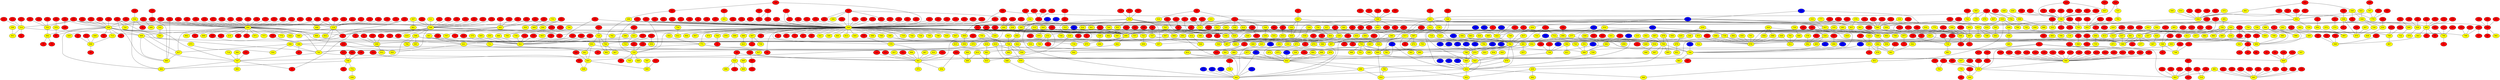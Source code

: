graph {
0 [style = filled fillcolor = red];
1 [style = filled fillcolor = red];
2 [style = filled fillcolor = red];
3 [style = filled fillcolor = red];
4 [style = filled fillcolor = red];
5 [style = filled fillcolor = red];
6 [style = filled fillcolor = red];
7 [style = filled fillcolor = red];
8 [style = filled fillcolor = red];
9 [style = filled fillcolor = red];
10 [style = filled fillcolor = red];
11 [style = filled fillcolor = red];
12 [style = filled fillcolor = red];
13 [style = filled fillcolor = red];
14 [style = filled fillcolor = red];
15 [style = filled fillcolor = red];
16 [style = filled fillcolor = red];
17 [style = filled fillcolor = red];
18 [style = filled fillcolor = red];
19 [style = filled fillcolor = red];
20 [style = filled fillcolor = red];
21 [style = filled fillcolor = red];
22 [style = filled fillcolor = red];
23 [style = filled fillcolor = red];
24 [style = filled fillcolor = red];
25 [style = filled fillcolor = red];
26 [style = filled fillcolor = red];
27 [style = filled fillcolor = red];
28 [style = filled fillcolor = red];
29 [style = filled fillcolor = red];
30 [style = filled fillcolor = red];
31 [style = filled fillcolor = red];
32 [style = filled fillcolor = red];
33 [style = filled fillcolor = red];
34 [style = filled fillcolor = red];
35 [style = filled fillcolor = red];
36 [style = filled fillcolor = red];
37 [style = filled fillcolor = red];
38 [style = filled fillcolor = red];
39 [style = filled fillcolor = red];
40 [style = filled fillcolor = red];
41 [style = filled fillcolor = red];
42 [style = filled fillcolor = red];
43 [style = filled fillcolor = red];
44 [style = filled fillcolor = red];
45 [style = filled fillcolor = red];
46 [style = filled fillcolor = red];
47 [style = filled fillcolor = red];
48 [style = filled fillcolor = red];
49 [style = filled fillcolor = red];
50 [style = filled fillcolor = red];
51 [style = filled fillcolor = red];
52 [style = filled fillcolor = red];
53 [style = filled fillcolor = red];
54 [style = filled fillcolor = red];
55 [style = filled fillcolor = red];
56 [style = filled fillcolor = red];
57 [style = filled fillcolor = red];
58 [style = filled fillcolor = red];
59 [style = filled fillcolor = red];
60 [style = filled fillcolor = red];
61 [style = filled fillcolor = red];
62 [style = filled fillcolor = red];
63 [style = filled fillcolor = red];
64 [style = filled fillcolor = red];
65 [style = filled fillcolor = red];
66 [style = filled fillcolor = red];
67 [style = filled fillcolor = red];
68 [style = filled fillcolor = red];
69 [style = filled fillcolor = red];
70 [style = filled fillcolor = red];
71 [style = filled fillcolor = red];
72 [style = filled fillcolor = red];
73 [style = filled fillcolor = red];
74 [style = filled fillcolor = red];
75 [style = filled fillcolor = red];
76 [style = filled fillcolor = red];
77 [style = filled fillcolor = red];
78 [style = filled fillcolor = red];
79 [style = filled fillcolor = red];
80 [style = filled fillcolor = red];
81 [style = filled fillcolor = red];
82 [style = filled fillcolor = red];
83 [style = filled fillcolor = red];
84 [style = filled fillcolor = red];
85 [style = filled fillcolor = red];
86 [style = filled fillcolor = red];
87 [style = filled fillcolor = red];
88 [style = filled fillcolor = red];
89 [style = filled fillcolor = red];
90 [style = filled fillcolor = red];
91 [style = filled fillcolor = red];
92 [style = filled fillcolor = red];
93 [style = filled fillcolor = red];
94 [style = filled fillcolor = red];
95 [style = filled fillcolor = red];
96 [style = filled fillcolor = red];
97 [style = filled fillcolor = red];
98 [style = filled fillcolor = red];
99 [style = filled fillcolor = red];
100 [style = filled fillcolor = red];
101 [style = filled fillcolor = red];
102 [style = filled fillcolor = red];
103 [style = filled fillcolor = red];
104 [style = filled fillcolor = red];
105 [style = filled fillcolor = red];
106 [style = filled fillcolor = red];
107 [style = filled fillcolor = red];
108 [style = filled fillcolor = red];
109 [style = filled fillcolor = red];
110 [style = filled fillcolor = red];
111 [style = filled fillcolor = red];
112 [style = filled fillcolor = red];
113 [style = filled fillcolor = red];
114 [style = filled fillcolor = red];
115 [style = filled fillcolor = red];
116 [style = filled fillcolor = red];
117 [style = filled fillcolor = red];
118 [style = filled fillcolor = red];
119 [style = filled fillcolor = red];
120 [style = filled fillcolor = red];
121 [style = filled fillcolor = red];
122 [style = filled fillcolor = red];
123 [style = filled fillcolor = red];
124 [style = filled fillcolor = red];
125 [style = filled fillcolor = red];
126 [style = filled fillcolor = red];
127 [style = filled fillcolor = red];
128 [style = filled fillcolor = red];
129 [style = filled fillcolor = red];
130 [style = filled fillcolor = red];
131 [style = filled fillcolor = red];
132 [style = filled fillcolor = red];
133 [style = filled fillcolor = red];
134 [style = filled fillcolor = red];
135 [style = filled fillcolor = red];
136 [style = filled fillcolor = red];
137 [style = filled fillcolor = red];
138 [style = filled fillcolor = red];
139 [style = filled fillcolor = red];
140 [style = filled fillcolor = red];
141 [style = filled fillcolor = red];
142 [style = filled fillcolor = red];
143 [style = filled fillcolor = red];
144 [style = filled fillcolor = red];
145 [style = filled fillcolor = red];
146 [style = filled fillcolor = red];
147 [style = filled fillcolor = red];
148 [style = filled fillcolor = red];
149 [style = filled fillcolor = red];
150 [style = filled fillcolor = red];
151 [style = filled fillcolor = red];
152 [style = filled fillcolor = red];
153 [style = filled fillcolor = red];
154 [style = filled fillcolor = red];
155 [style = filled fillcolor = red];
156 [style = filled fillcolor = red];
157 [style = filled fillcolor = red];
158 [style = filled fillcolor = red];
159 [style = filled fillcolor = red];
160 [style = filled fillcolor = red];
161 [style = filled fillcolor = red];
162 [style = filled fillcolor = red];
163 [style = filled fillcolor = red];
164 [style = filled fillcolor = red];
165 [style = filled fillcolor = red];
166 [style = filled fillcolor = red];
167 [style = filled fillcolor = red];
168 [style = filled fillcolor = red];
169 [style = filled fillcolor = red];
170 [style = filled fillcolor = red];
171 [style = filled fillcolor = red];
172 [style = filled fillcolor = red];
173 [style = filled fillcolor = red];
174 [style = filled fillcolor = red];
175 [style = filled fillcolor = red];
176 [style = filled fillcolor = red];
177 [style = filled fillcolor = red];
178 [style = filled fillcolor = red];
179 [style = filled fillcolor = red];
180 [style = filled fillcolor = red];
181 [style = filled fillcolor = red];
182 [style = filled fillcolor = red];
183 [style = filled fillcolor = red];
184 [style = filled fillcolor = red];
185 [style = filled fillcolor = red];
186 [style = filled fillcolor = red];
187 [style = filled fillcolor = red];
188 [style = filled fillcolor = red];
189 [style = filled fillcolor = red];
190 [style = filled fillcolor = red];
191 [style = filled fillcolor = red];
192 [style = filled fillcolor = red];
193 [style = filled fillcolor = red];
194 [style = filled fillcolor = red];
195 [style = filled fillcolor = red];
196 [style = filled fillcolor = red];
197 [style = filled fillcolor = red];
198 [style = filled fillcolor = red];
199 [style = filled fillcolor = red];
200 [style = filled fillcolor = red];
201 [style = filled fillcolor = red];
202 [style = filled fillcolor = red];
203 [style = filled fillcolor = red];
204 [style = filled fillcolor = red];
205 [style = filled fillcolor = red];
206 [style = filled fillcolor = red];
207 [style = filled fillcolor = red];
208 [style = filled fillcolor = red];
209 [style = filled fillcolor = red];
210 [style = filled fillcolor = red];
211 [style = filled fillcolor = red];
212 [style = filled fillcolor = red];
213 [style = filled fillcolor = red];
214 [style = filled fillcolor = red];
215 [style = filled fillcolor = red];
216 [style = filled fillcolor = red];
217 [style = filled fillcolor = red];
218 [style = filled fillcolor = red];
219 [style = filled fillcolor = red];
220 [style = filled fillcolor = red];
221 [style = filled fillcolor = red];
222 [style = filled fillcolor = red];
223 [style = filled fillcolor = red];
224 [style = filled fillcolor = red];
225 [style = filled fillcolor = red];
226 [style = filled fillcolor = red];
227 [style = filled fillcolor = red];
228 [style = filled fillcolor = red];
229 [style = filled fillcolor = red];
230 [style = filled fillcolor = red];
231 [style = filled fillcolor = red];
232 [style = filled fillcolor = red];
233 [style = filled fillcolor = red];
234 [style = filled fillcolor = red];
235 [style = filled fillcolor = red];
236 [style = filled fillcolor = red];
237 [style = filled fillcolor = red];
238 [style = filled fillcolor = red];
239 [style = filled fillcolor = red];
240 [style = filled fillcolor = red];
241 [style = filled fillcolor = red];
242 [style = filled fillcolor = red];
243 [style = filled fillcolor = red];
244 [style = filled fillcolor = red];
245 [style = filled fillcolor = red];
246 [style = filled fillcolor = red];
247 [style = filled fillcolor = red];
248 [style = filled fillcolor = red];
249 [style = filled fillcolor = red];
250 [style = filled fillcolor = red];
251 [style = filled fillcolor = red];
252 [style = filled fillcolor = red];
253 [style = filled fillcolor = red];
254 [style = filled fillcolor = red];
255 [style = filled fillcolor = red];
256 [style = filled fillcolor = red];
257 [style = filled fillcolor = red];
258 [style = filled fillcolor = red];
259 [style = filled fillcolor = red];
260 [style = filled fillcolor = red];
261 [style = filled fillcolor = red];
262 [style = filled fillcolor = red];
263 [style = filled fillcolor = red];
264 [style = filled fillcolor = red];
265 [style = filled fillcolor = red];
266 [style = filled fillcolor = red];
267 [style = filled fillcolor = red];
268 [style = filled fillcolor = red];
269 [style = filled fillcolor = red];
270 [style = filled fillcolor = red];
271 [style = filled fillcolor = red];
272 [style = filled fillcolor = red];
273 [style = filled fillcolor = red];
274 [style = filled fillcolor = red];
275 [style = filled fillcolor = red];
276 [style = filled fillcolor = red];
277 [style = filled fillcolor = red];
278 [style = filled fillcolor = red];
279 [style = filled fillcolor = red];
280 [style = filled fillcolor = red];
281 [style = filled fillcolor = red];
282 [style = filled fillcolor = red];
283 [style = filled fillcolor = red];
284 [style = filled fillcolor = red];
285 [style = filled fillcolor = red];
286 [style = filled fillcolor = red];
287 [style = filled fillcolor = red];
288 [style = filled fillcolor = red];
289 [style = filled fillcolor = red];
290 [style = filled fillcolor = red];
291 [style = filled fillcolor = red];
292 [style = filled fillcolor = red];
293 [style = filled fillcolor = red];
294 [style = filled fillcolor = red];
295 [style = filled fillcolor = red];
296 [style = filled fillcolor = red];
297 [style = filled fillcolor = red];
298 [style = filled fillcolor = red];
299 [style = filled fillcolor = red];
300 [style = filled fillcolor = red];
301 [style = filled fillcolor = red];
302 [style = filled fillcolor = red];
303 [style = filled fillcolor = red];
304 [style = filled fillcolor = red];
305 [style = filled fillcolor = red];
306 [style = filled fillcolor = red];
307 [style = filled fillcolor = red];
308 [style = filled fillcolor = red];
309 [style = filled fillcolor = red];
310 [style = filled fillcolor = red];
311 [style = filled fillcolor = red];
312 [style = filled fillcolor = red];
313 [style = filled fillcolor = red];
314 [style = filled fillcolor = red];
315 [style = filled fillcolor = red];
316 [style = filled fillcolor = red];
317 [style = filled fillcolor = red];
318 [style = filled fillcolor = red];
319 [style = filled fillcolor = red];
320 [style = filled fillcolor = red];
321 [style = filled fillcolor = red];
322 [style = filled fillcolor = red];
323 [style = filled fillcolor = red];
324 [style = filled fillcolor = red];
325 [style = filled fillcolor = red];
326 [style = filled fillcolor = red];
327 [style = filled fillcolor = red];
328 [style = filled fillcolor = red];
329 [style = filled fillcolor = red];
330 [style = filled fillcolor = red];
331 [style = filled fillcolor = red];
332 [style = filled fillcolor = red];
333 [style = filled fillcolor = red];
334 [style = filled fillcolor = red];
335 [style = filled fillcolor = red];
336 [style = filled fillcolor = red];
337 [style = filled fillcolor = red];
338 [style = filled fillcolor = red];
339 [style = filled fillcolor = red];
340 [style = filled fillcolor = red];
341 [style = filled fillcolor = red];
342 [style = filled fillcolor = red];
343 [style = filled fillcolor = red];
344 [style = filled fillcolor = red];
345 [style = filled fillcolor = red];
346 [style = filled fillcolor = red];
347 [style = filled fillcolor = red];
348 [style = filled fillcolor = red];
349 [style = filled fillcolor = red];
350 [style = filled fillcolor = red];
351 [style = filled fillcolor = red];
352 [style = filled fillcolor = red];
353 [style = filled fillcolor = red];
354 [style = filled fillcolor = red];
355 [style = filled fillcolor = red];
356 [style = filled fillcolor = red];
357 [style = filled fillcolor = red];
358 [style = filled fillcolor = red];
359 [style = filled fillcolor = red];
360 [style = filled fillcolor = red];
361 [style = filled fillcolor = red];
362 [style = filled fillcolor = red];
363 [style = filled fillcolor = red];
364 [style = filled fillcolor = red];
365 [style = filled fillcolor = red];
366 [style = filled fillcolor = red];
367 [style = filled fillcolor = red];
368 [style = filled fillcolor = red];
369 [style = filled fillcolor = red];
370 [style = filled fillcolor = red];
371 [style = filled fillcolor = red];
372 [style = filled fillcolor = red];
373 [style = filled fillcolor = red];
374 [style = filled fillcolor = red];
375 [style = filled fillcolor = red];
376 [style = filled fillcolor = red];
377 [style = filled fillcolor = red];
378 [style = filled fillcolor = red];
379 [style = filled fillcolor = red];
380 [style = filled fillcolor = red];
381 [style = filled fillcolor = red];
382 [style = filled fillcolor = red];
383 [style = filled fillcolor = red];
384 [style = filled fillcolor = red];
385 [style = filled fillcolor = red];
386 [style = filled fillcolor = red];
387 [style = filled fillcolor = red];
388 [style = filled fillcolor = red];
389 [style = filled fillcolor = red];
390 [style = filled fillcolor = red];
391 [style = filled fillcolor = red];
392 [style = filled fillcolor = red];
393 [style = filled fillcolor = red];
394 [style = filled fillcolor = red];
395 [style = filled fillcolor = red];
396 [style = filled fillcolor = red];
397 [style = filled fillcolor = red];
398 [style = filled fillcolor = red];
399 [style = filled fillcolor = red];
400 [style = filled fillcolor = red];
401 [style = filled fillcolor = red];
402 [style = filled fillcolor = red];
403 [style = filled fillcolor = red];
404 [style = filled fillcolor = red];
405 [style = filled fillcolor = red];
406 [style = filled fillcolor = red];
407 [style = filled fillcolor = red];
408 [style = filled fillcolor = red];
409 [style = filled fillcolor = red];
410 [style = filled fillcolor = red];
411 [style = filled fillcolor = red];
412 [style = filled fillcolor = red];
413 [style = filled fillcolor = red];
414 [style = filled fillcolor = red];
415 [style = filled fillcolor = red];
416 [style = filled fillcolor = red];
417 [style = filled fillcolor = red];
418 [style = filled fillcolor = red];
419 [style = filled fillcolor = red];
420 [style = filled fillcolor = red];
421 [style = filled fillcolor = red];
422 [style = filled fillcolor = red];
423 [style = filled fillcolor = red];
424 [style = filled fillcolor = red];
425 [style = filled fillcolor = red];
426 [style = filled fillcolor = red];
427 [style = filled fillcolor = red];
428 [style = filled fillcolor = red];
429 [style = filled fillcolor = red];
430 [style = filled fillcolor = red];
431 [style = filled fillcolor = red];
432 [style = filled fillcolor = red];
433 [style = filled fillcolor = red];
434 [style = filled fillcolor = red];
435 [style = filled fillcolor = red];
436 [style = filled fillcolor = red];
437 [style = filled fillcolor = red];
438 [style = filled fillcolor = red];
439 [style = filled fillcolor = red];
440 [style = filled fillcolor = red];
441 [style = filled fillcolor = red];
442 [style = filled fillcolor = red];
443 [style = filled fillcolor = red];
444 [style = filled fillcolor = red];
445 [style = filled fillcolor = red];
446 [style = filled fillcolor = red];
447 [style = filled fillcolor = red];
448 [style = filled fillcolor = red];
449 [style = filled fillcolor = red];
450 [style = filled fillcolor = red];
451 [style = filled fillcolor = red];
452 [style = filled fillcolor = red];
453 [style = filled fillcolor = red];
454 [style = filled fillcolor = blue];
455 [style = filled fillcolor = blue];
456 [style = filled fillcolor = blue];
457 [style = filled fillcolor = blue];
458 [style = filled fillcolor = blue];
459 [style = filled fillcolor = blue];
460 [style = filled fillcolor = blue];
461 [style = filled fillcolor = blue];
462 [style = filled fillcolor = blue];
463 [style = filled fillcolor = blue];
464 [style = filled fillcolor = blue];
465 [style = filled fillcolor = blue];
466 [style = filled fillcolor = blue];
467 [style = filled fillcolor = blue];
468 [style = filled fillcolor = blue];
469 [style = filled fillcolor = blue];
470 [style = filled fillcolor = blue];
471 [style = filled fillcolor = blue];
472 [style = filled fillcolor = blue];
473 [style = filled fillcolor = blue];
474 [style = filled fillcolor = blue];
475 [style = filled fillcolor = blue];
476 [style = filled fillcolor = blue];
477 [style = filled fillcolor = blue];
478 [style = filled fillcolor = blue];
479 [style = filled fillcolor = blue];
480 [style = filled fillcolor = blue];
481 [style = filled fillcolor = blue];
482 [style = filled fillcolor = blue];
483 [style = filled fillcolor = blue];
484 [style = filled fillcolor = blue];
485 [style = filled fillcolor = blue];
486 [style = filled fillcolor = blue];
487 [style = filled fillcolor = blue];
488 [style = filled fillcolor = blue];
489 [style = filled fillcolor = blue];
490 [style = filled fillcolor = blue];
491 [style = filled fillcolor = yellow];
492 [style = filled fillcolor = yellow];
493 [style = filled fillcolor = yellow];
494 [style = filled fillcolor = yellow];
495 [style = filled fillcolor = yellow];
496 [style = filled fillcolor = yellow];
497 [style = filled fillcolor = yellow];
498 [style = filled fillcolor = yellow];
499 [style = filled fillcolor = yellow];
500 [style = filled fillcolor = yellow];
501 [style = filled fillcolor = yellow];
502 [style = filled fillcolor = yellow];
503 [style = filled fillcolor = yellow];
504 [style = filled fillcolor = yellow];
505 [style = filled fillcolor = yellow];
506 [style = filled fillcolor = yellow];
507 [style = filled fillcolor = yellow];
508 [style = filled fillcolor = yellow];
509 [style = filled fillcolor = yellow];
510 [style = filled fillcolor = yellow];
511 [style = filled fillcolor = yellow];
512 [style = filled fillcolor = yellow];
513 [style = filled fillcolor = yellow];
514 [style = filled fillcolor = yellow];
515 [style = filled fillcolor = yellow];
516 [style = filled fillcolor = yellow];
517 [style = filled fillcolor = yellow];
518 [style = filled fillcolor = yellow];
519 [style = filled fillcolor = yellow];
520 [style = filled fillcolor = yellow];
521 [style = filled fillcolor = yellow];
522 [style = filled fillcolor = yellow];
523 [style = filled fillcolor = yellow];
524 [style = filled fillcolor = yellow];
525 [style = filled fillcolor = yellow];
526 [style = filled fillcolor = yellow];
527 [style = filled fillcolor = yellow];
528 [style = filled fillcolor = yellow];
529 [style = filled fillcolor = yellow];
530 [style = filled fillcolor = yellow];
531 [style = filled fillcolor = yellow];
532 [style = filled fillcolor = yellow];
533 [style = filled fillcolor = yellow];
534 [style = filled fillcolor = yellow];
535 [style = filled fillcolor = yellow];
536 [style = filled fillcolor = yellow];
537 [style = filled fillcolor = yellow];
538 [style = filled fillcolor = yellow];
539 [style = filled fillcolor = yellow];
540 [style = filled fillcolor = yellow];
541 [style = filled fillcolor = yellow];
542 [style = filled fillcolor = yellow];
543 [style = filled fillcolor = yellow];
544 [style = filled fillcolor = yellow];
545 [style = filled fillcolor = yellow];
546 [style = filled fillcolor = yellow];
547 [style = filled fillcolor = yellow];
548 [style = filled fillcolor = yellow];
549 [style = filled fillcolor = yellow];
550 [style = filled fillcolor = yellow];
551 [style = filled fillcolor = yellow];
552 [style = filled fillcolor = yellow];
553 [style = filled fillcolor = yellow];
554 [style = filled fillcolor = yellow];
555 [style = filled fillcolor = yellow];
556 [style = filled fillcolor = yellow];
557 [style = filled fillcolor = yellow];
558 [style = filled fillcolor = yellow];
559 [style = filled fillcolor = yellow];
560 [style = filled fillcolor = yellow];
561 [style = filled fillcolor = yellow];
562 [style = filled fillcolor = yellow];
563 [style = filled fillcolor = yellow];
564 [style = filled fillcolor = yellow];
565 [style = filled fillcolor = yellow];
566 [style = filled fillcolor = yellow];
567 [style = filled fillcolor = yellow];
568 [style = filled fillcolor = yellow];
569 [style = filled fillcolor = yellow];
570 [style = filled fillcolor = yellow];
571 [style = filled fillcolor = yellow];
572 [style = filled fillcolor = yellow];
573 [style = filled fillcolor = yellow];
574 [style = filled fillcolor = yellow];
575 [style = filled fillcolor = yellow];
576 [style = filled fillcolor = yellow];
577 [style = filled fillcolor = yellow];
578 [style = filled fillcolor = yellow];
579 [style = filled fillcolor = yellow];
580 [style = filled fillcolor = yellow];
581 [style = filled fillcolor = yellow];
582 [style = filled fillcolor = yellow];
583 [style = filled fillcolor = yellow];
584 [style = filled fillcolor = yellow];
585 [style = filled fillcolor = yellow];
586 [style = filled fillcolor = yellow];
587 [style = filled fillcolor = yellow];
588 [style = filled fillcolor = yellow];
589 [style = filled fillcolor = yellow];
590 [style = filled fillcolor = yellow];
591 [style = filled fillcolor = yellow];
592 [style = filled fillcolor = yellow];
593 [style = filled fillcolor = yellow];
594 [style = filled fillcolor = yellow];
595 [style = filled fillcolor = yellow];
596 [style = filled fillcolor = yellow];
597 [style = filled fillcolor = yellow];
598 [style = filled fillcolor = yellow];
599 [style = filled fillcolor = yellow];
600 [style = filled fillcolor = yellow];
601 [style = filled fillcolor = yellow];
602 [style = filled fillcolor = yellow];
603 [style = filled fillcolor = yellow];
604 [style = filled fillcolor = yellow];
605 [style = filled fillcolor = yellow];
606 [style = filled fillcolor = yellow];
607 [style = filled fillcolor = yellow];
608 [style = filled fillcolor = yellow];
609 [style = filled fillcolor = yellow];
610 [style = filled fillcolor = yellow];
611 [style = filled fillcolor = yellow];
612 [style = filled fillcolor = yellow];
613 [style = filled fillcolor = yellow];
614 [style = filled fillcolor = yellow];
615 [style = filled fillcolor = yellow];
616 [style = filled fillcolor = yellow];
617 [style = filled fillcolor = yellow];
618 [style = filled fillcolor = yellow];
619 [style = filled fillcolor = yellow];
620 [style = filled fillcolor = yellow];
621 [style = filled fillcolor = yellow];
622 [style = filled fillcolor = yellow];
623 [style = filled fillcolor = yellow];
624 [style = filled fillcolor = yellow];
625 [style = filled fillcolor = yellow];
626 [style = filled fillcolor = yellow];
627 [style = filled fillcolor = yellow];
628 [style = filled fillcolor = yellow];
629 [style = filled fillcolor = yellow];
630 [style = filled fillcolor = yellow];
631 [style = filled fillcolor = yellow];
632 [style = filled fillcolor = yellow];
633 [style = filled fillcolor = yellow];
634 [style = filled fillcolor = yellow];
635 [style = filled fillcolor = yellow];
636 [style = filled fillcolor = yellow];
637 [style = filled fillcolor = yellow];
638 [style = filled fillcolor = yellow];
639 [style = filled fillcolor = yellow];
640 [style = filled fillcolor = yellow];
641 [style = filled fillcolor = yellow];
642 [style = filled fillcolor = yellow];
643 [style = filled fillcolor = yellow];
644 [style = filled fillcolor = yellow];
645 [style = filled fillcolor = yellow];
646 [style = filled fillcolor = yellow];
647 [style = filled fillcolor = yellow];
648 [style = filled fillcolor = yellow];
649 [style = filled fillcolor = yellow];
650 [style = filled fillcolor = yellow];
651 [style = filled fillcolor = yellow];
652 [style = filled fillcolor = yellow];
653 [style = filled fillcolor = yellow];
654 [style = filled fillcolor = yellow];
655 [style = filled fillcolor = yellow];
656 [style = filled fillcolor = yellow];
657 [style = filled fillcolor = yellow];
658 [style = filled fillcolor = yellow];
659 [style = filled fillcolor = yellow];
660 [style = filled fillcolor = yellow];
661 [style = filled fillcolor = yellow];
662 [style = filled fillcolor = yellow];
663 [style = filled fillcolor = yellow];
664 [style = filled fillcolor = yellow];
665 [style = filled fillcolor = yellow];
666 [style = filled fillcolor = yellow];
667 [style = filled fillcolor = yellow];
668 [style = filled fillcolor = yellow];
669 [style = filled fillcolor = yellow];
670 [style = filled fillcolor = yellow];
671 [style = filled fillcolor = yellow];
672 [style = filled fillcolor = yellow];
673 [style = filled fillcolor = yellow];
674 [style = filled fillcolor = yellow];
675 [style = filled fillcolor = yellow];
676 [style = filled fillcolor = yellow];
677 [style = filled fillcolor = yellow];
678 [style = filled fillcolor = yellow];
679 [style = filled fillcolor = yellow];
680 [style = filled fillcolor = yellow];
681 [style = filled fillcolor = yellow];
682 [style = filled fillcolor = yellow];
683 [style = filled fillcolor = yellow];
684 [style = filled fillcolor = yellow];
685 [style = filled fillcolor = yellow];
686 [style = filled fillcolor = yellow];
687 [style = filled fillcolor = yellow];
688 [style = filled fillcolor = yellow];
689 [style = filled fillcolor = yellow];
690 [style = filled fillcolor = yellow];
691 [style = filled fillcolor = yellow];
692 [style = filled fillcolor = yellow];
693 [style = filled fillcolor = yellow];
694 [style = filled fillcolor = yellow];
695 [style = filled fillcolor = yellow];
696 [style = filled fillcolor = yellow];
697 [style = filled fillcolor = yellow];
698 [style = filled fillcolor = yellow];
699 [style = filled fillcolor = yellow];
700 [style = filled fillcolor = yellow];
701 [style = filled fillcolor = yellow];
702 [style = filled fillcolor = yellow];
703 [style = filled fillcolor = yellow];
704 [style = filled fillcolor = yellow];
705 [style = filled fillcolor = yellow];
706 [style = filled fillcolor = yellow];
707 [style = filled fillcolor = yellow];
708 [style = filled fillcolor = yellow];
709 [style = filled fillcolor = yellow];
710 [style = filled fillcolor = yellow];
711 [style = filled fillcolor = yellow];
712 [style = filled fillcolor = yellow];
713 [style = filled fillcolor = yellow];
714 [style = filled fillcolor = yellow];
715 [style = filled fillcolor = yellow];
716 [style = filled fillcolor = yellow];
717 [style = filled fillcolor = yellow];
718 [style = filled fillcolor = yellow];
719 [style = filled fillcolor = yellow];
720 [style = filled fillcolor = yellow];
721 [style = filled fillcolor = yellow];
722 [style = filled fillcolor = yellow];
723 [style = filled fillcolor = yellow];
724 [style = filled fillcolor = yellow];
725 [style = filled fillcolor = yellow];
726 [style = filled fillcolor = yellow];
727 [style = filled fillcolor = yellow];
728 [style = filled fillcolor = yellow];
729 [style = filled fillcolor = yellow];
730 [style = filled fillcolor = yellow];
731 [style = filled fillcolor = yellow];
732 [style = filled fillcolor = yellow];
733 [style = filled fillcolor = yellow];
734 [style = filled fillcolor = yellow];
735 [style = filled fillcolor = yellow];
736 [style = filled fillcolor = yellow];
737 [style = filled fillcolor = yellow];
738 [style = filled fillcolor = yellow];
739 [style = filled fillcolor = yellow];
740 [style = filled fillcolor = yellow];
741 [style = filled fillcolor = yellow];
742 [style = filled fillcolor = yellow];
743 [style = filled fillcolor = yellow];
744 [style = filled fillcolor = yellow];
745 [style = filled fillcolor = yellow];
746 [style = filled fillcolor = yellow];
747 [style = filled fillcolor = yellow];
748 [style = filled fillcolor = yellow];
749 [style = filled fillcolor = yellow];
750 [style = filled fillcolor = yellow];
751 [style = filled fillcolor = yellow];
752 [style = filled fillcolor = yellow];
753 [style = filled fillcolor = yellow];
754 [style = filled fillcolor = yellow];
755 [style = filled fillcolor = yellow];
756 [style = filled fillcolor = yellow];
757 [style = filled fillcolor = yellow];
758 [style = filled fillcolor = yellow];
759 [style = filled fillcolor = yellow];
760 [style = filled fillcolor = yellow];
761 [style = filled fillcolor = yellow];
762 [style = filled fillcolor = yellow];
763 [style = filled fillcolor = yellow];
764 [style = filled fillcolor = yellow];
765 [style = filled fillcolor = yellow];
766 [style = filled fillcolor = yellow];
767 [style = filled fillcolor = yellow];
768 [style = filled fillcolor = yellow];
769 [style = filled fillcolor = yellow];
770 [style = filled fillcolor = yellow];
771 [style = filled fillcolor = yellow];
772 [style = filled fillcolor = yellow];
773 [style = filled fillcolor = yellow];
774 [style = filled fillcolor = yellow];
775 [style = filled fillcolor = yellow];
776 [style = filled fillcolor = yellow];
777 [style = filled fillcolor = yellow];
778 [style = filled fillcolor = yellow];
779 [style = filled fillcolor = yellow];
780 [style = filled fillcolor = yellow];
781 [style = filled fillcolor = yellow];
782 [style = filled fillcolor = yellow];
783 [style = filled fillcolor = yellow];
784 [style = filled fillcolor = yellow];
785 [style = filled fillcolor = yellow];
786 [style = filled fillcolor = yellow];
787 [style = filled fillcolor = yellow];
788 [style = filled fillcolor = yellow];
789 [style = filled fillcolor = yellow];
790 [style = filled fillcolor = yellow];
791 [style = filled fillcolor = yellow];
792 [style = filled fillcolor = yellow];
793 [style = filled fillcolor = yellow];
794 [style = filled fillcolor = yellow];
795 [style = filled fillcolor = yellow];
796 [style = filled fillcolor = yellow];
797 [style = filled fillcolor = yellow];
798 [style = filled fillcolor = yellow];
799 [style = filled fillcolor = yellow];
800 [style = filled fillcolor = yellow];
801 [style = filled fillcolor = yellow];
802 [style = filled fillcolor = yellow];
803 [style = filled fillcolor = yellow];
804 [style = filled fillcolor = yellow];
805 [style = filled fillcolor = yellow];
806 [style = filled fillcolor = yellow];
807 [style = filled fillcolor = yellow];
808 [style = filled fillcolor = yellow];
809 [style = filled fillcolor = yellow];
810 [style = filled fillcolor = yellow];
811 [style = filled fillcolor = yellow];
812 [style = filled fillcolor = yellow];
813 [style = filled fillcolor = yellow];
814 [style = filled fillcolor = yellow];
815 [style = filled fillcolor = yellow];
816 [style = filled fillcolor = yellow];
817 [style = filled fillcolor = yellow];
818 [style = filled fillcolor = yellow];
819 [style = filled fillcolor = yellow];
820 [style = filled fillcolor = yellow];
821 [style = filled fillcolor = yellow];
822 [style = filled fillcolor = yellow];
823 [style = filled fillcolor = yellow];
824 [style = filled fillcolor = yellow];
825 [style = filled fillcolor = yellow];
826 [style = filled fillcolor = yellow];
827 [style = filled fillcolor = yellow];
828 [style = filled fillcolor = yellow];
829 [style = filled fillcolor = yellow];
830 [style = filled fillcolor = yellow];
831 [style = filled fillcolor = yellow];
832 [style = filled fillcolor = yellow];
833 [style = filled fillcolor = yellow];
834 [style = filled fillcolor = yellow];
835 [style = filled fillcolor = yellow];
836 [style = filled fillcolor = yellow];
837 [style = filled fillcolor = yellow];
838 [style = filled fillcolor = yellow];
839 [style = filled fillcolor = yellow];
840 [style = filled fillcolor = yellow];
841 [style = filled fillcolor = yellow];
842 [style = filled fillcolor = yellow];
843 [style = filled fillcolor = yellow];
844 [style = filled fillcolor = yellow];
845 [style = filled fillcolor = yellow];
846 [style = filled fillcolor = yellow];
847 [style = filled fillcolor = yellow];
848 [style = filled fillcolor = yellow];
849 [style = filled fillcolor = yellow];
850 [style = filled fillcolor = yellow];
851 [style = filled fillcolor = yellow];
852 [style = filled fillcolor = yellow];
853 [style = filled fillcolor = yellow];
854 [style = filled fillcolor = yellow];
855 [style = filled fillcolor = yellow];
856 [style = filled fillcolor = yellow];
857 [style = filled fillcolor = yellow];
858 [style = filled fillcolor = yellow];
859 [style = filled fillcolor = yellow];
860 [style = filled fillcolor = yellow];
861 [style = filled fillcolor = yellow];
862 [style = filled fillcolor = yellow];
863 [style = filled fillcolor = yellow];
864 [style = filled fillcolor = yellow];
865 [style = filled fillcolor = yellow];
866 [style = filled fillcolor = yellow];
867 [style = filled fillcolor = yellow];
868 [style = filled fillcolor = yellow];
869 [style = filled fillcolor = yellow];
870 [style = filled fillcolor = yellow];
871 [style = filled fillcolor = yellow];
872 [style = filled fillcolor = yellow];
873 [style = filled fillcolor = yellow];
874 [style = filled fillcolor = yellow];
875 [style = filled fillcolor = yellow];
876 [style = filled fillcolor = yellow];
877 [style = filled fillcolor = yellow];
878 [style = filled fillcolor = yellow];
879 [style = filled fillcolor = yellow];
880 [style = filled fillcolor = yellow];
881 [style = filled fillcolor = yellow];
882 [style = filled fillcolor = yellow];
883 [style = filled fillcolor = yellow];
884 [style = filled fillcolor = yellow];
885 [style = filled fillcolor = yellow];
886 [style = filled fillcolor = yellow];
887 [style = filled fillcolor = yellow];
888 [style = filled fillcolor = yellow];
889 [style = filled fillcolor = yellow];
890 [style = filled fillcolor = yellow];
891 [style = filled fillcolor = yellow];
892 [style = filled fillcolor = yellow];
893 [style = filled fillcolor = yellow];
894 [style = filled fillcolor = yellow];
895 [style = filled fillcolor = yellow];
896 [style = filled fillcolor = yellow];
897 [style = filled fillcolor = yellow];
898 [style = filled fillcolor = yellow];
899 [style = filled fillcolor = yellow];
900 [style = filled fillcolor = yellow];
901 [style = filled fillcolor = yellow];
902 [style = filled fillcolor = yellow];
903 [style = filled fillcolor = yellow];
904 [style = filled fillcolor = yellow];
905 [style = filled fillcolor = yellow];
906 [style = filled fillcolor = yellow];
907 [style = filled fillcolor = yellow];
908 [style = filled fillcolor = yellow];
909 [style = filled fillcolor = yellow];
910 [style = filled fillcolor = yellow];
911 [style = filled fillcolor = yellow];
912 [style = filled fillcolor = yellow];
913 [style = filled fillcolor = yellow];
914 [style = filled fillcolor = yellow];
915 [style = filled fillcolor = yellow];
916 [style = filled fillcolor = yellow];
917 [style = filled fillcolor = yellow];
918 [style = filled fillcolor = yellow];
919 [style = filled fillcolor = yellow];
920 [style = filled fillcolor = yellow];
921 [style = filled fillcolor = yellow];
922 [style = filled fillcolor = yellow];
923 [style = filled fillcolor = yellow];
924 [style = filled fillcolor = yellow];
925 [style = filled fillcolor = yellow];
926 [style = filled fillcolor = yellow];
927 [style = filled fillcolor = yellow];
928 [style = filled fillcolor = yellow];
929 [style = filled fillcolor = yellow];
930 [style = filled fillcolor = yellow];
931 [style = filled fillcolor = yellow];
932 [style = filled fillcolor = yellow];
933 [style = filled fillcolor = yellow];
934 [style = filled fillcolor = yellow];
935 [style = filled fillcolor = yellow];
936 [style = filled fillcolor = yellow];
937 [style = filled fillcolor = yellow];
938 [style = filled fillcolor = yellow];
939 [style = filled fillcolor = yellow];
940 [style = filled fillcolor = yellow];
941 [style = filled fillcolor = yellow];
942 [style = filled fillcolor = yellow];
943 [style = filled fillcolor = yellow];
944 [style = filled fillcolor = yellow];
945 [style = filled fillcolor = yellow];
946 [style = filled fillcolor = yellow];
947 [style = filled fillcolor = yellow];
948 [style = filled fillcolor = yellow];
949 [style = filled fillcolor = yellow];
950 [style = filled fillcolor = yellow];
951 [style = filled fillcolor = yellow];
952 [style = filled fillcolor = yellow];
953 [style = filled fillcolor = yellow];
954 [style = filled fillcolor = yellow];
955 [style = filled fillcolor = yellow];
956 [style = filled fillcolor = yellow];
957 [style = filled fillcolor = yellow];
958 [style = filled fillcolor = yellow];
959 [style = filled fillcolor = yellow];
960 [style = filled fillcolor = yellow];
961 [style = filled fillcolor = yellow];
962 [style = filled fillcolor = yellow];
963 [style = filled fillcolor = yellow];
964 [style = filled fillcolor = yellow];
965 [style = filled fillcolor = yellow];
966 [style = filled fillcolor = yellow];
967 [style = filled fillcolor = yellow];
968 [style = filled fillcolor = yellow];
969 [style = filled fillcolor = yellow];
970 [style = filled fillcolor = yellow];
971 [style = filled fillcolor = yellow];
972 [style = filled fillcolor = yellow];
973 [style = filled fillcolor = yellow];
974 [style = filled fillcolor = yellow];
975 [style = filled fillcolor = yellow];
976 [style = filled fillcolor = yellow];
977 [style = filled fillcolor = yellow];
978 [style = filled fillcolor = yellow];
979 [style = filled fillcolor = yellow];
980 [style = filled fillcolor = yellow];
981 [style = filled fillcolor = yellow];
982 [style = filled fillcolor = yellow];
983 [style = filled fillcolor = yellow];
984 [style = filled fillcolor = yellow];
985 [style = filled fillcolor = yellow];
986 [style = filled fillcolor = yellow];
987 [style = filled fillcolor = yellow];
988 [style = filled fillcolor = yellow];
989 [style = filled fillcolor = yellow];
990 [style = filled fillcolor = yellow];
991 [style = filled fillcolor = yellow];
992 [style = filled fillcolor = yellow];
993 [style = filled fillcolor = yellow];
994 [style = filled fillcolor = yellow];
995 [style = filled fillcolor = yellow];
996 [style = filled fillcolor = yellow];
997 [style = filled fillcolor = yellow];
998 [style = filled fillcolor = yellow];
999 [style = filled fillcolor = yellow];
167 -- 506;
0 -- 568;
170 -- 722;
195 -- 447;
230 -- 405;
231 -- 568;
231 -- 690;
198 -- 405;
187 -- 545;
214 -- 514;
179 -- 799;
193 -- 223;
186 -- 506;
223 -- 506;
224 -- 737;
210 -- 796;
212 -- 267;
213 -- 514;
181 -- 986;
204 -- 506;
173 -- 506;
194 -- 688;
189 -- 506;
201 -- 681;
217 -- 514;
201 -- 540;
188 -- 342;
227 -- 748;
228 -- 764;
229 -- 505;
174 -- 730;
226 -- 508;
226 -- 924;
202 -- 761;
164 -- 921;
185 -- 568;
166 -- 566;
205 -- 495;
196 -- 748;
173 -- 723;
188 -- 506;
200 -- 621;
193 -- 447;
162 -- 998;
199 -- 757;
190 -- 508;
208 -- 789;
180 -- 496;
176 -- 331;
218 -- 560;
219 -- 560;
169 -- 388;
192 -- 774;
178 -- 705;
197 -- 494;
181 -- 987;
200 -- 506;
199 -- 445;
171 -- 578;
191 -- 549;
220 -- 495;
166 -- 506;
183 -- 948;
165 -- 987;
163 -- 580;
184 -- 916;
211 -- 506;
172 -- 730;
224 -- 805;
225 -- 496;
175 -- 746;
209 -- 883;
182 -- 789;
206 -- 506;
215 -- 496;
216 -- 560;
203 -- 207;
203 -- 799;
168 -- 800;
166 -- 278;
166 -- 305;
221 -- 805;
222 -- 805;
177 -- 496;
242 -- 521;
243 -- 768;
243 -- 925;
243 -- 941;
244 -- 659;
245 -- 993;
246 -- 845;
247 -- 562;
248 -- 506;
249 -- 880;
250 -- 569;
251 -- 725;
252 -- 793;
253 -- 8;
254 -- 568;
255 -- 916;
256 -- 733;
256 -- 858;
257 -- 789;
258 -- 506;
259 -- 986;
260 -- 506;
261 -- 506;
261 -- 556;
262 -- 746;
263 -- 761;
264 -- 494;
265 -- 501;
266 -- 602;
267 -- 510;
268 -- 979;
269 -- 899;
270 -- 747;
271 -- 752;
272 -- 506;
272 -- 723;
273 -- 506;
274 -- 496;
275 -- 506;
276 -- 568;
277 -- 924;
278 -- 494;
279 -- 800;
280 -- 506;
281 -- 506;
282 -- 568;
232 -- 496;
233 -- 506;
234 -- 572;
235 -- 594;
236 -- 520;
166 -- 204;
237 -- 578;
238 -- 552;
239 -- 578;
240 -- 659;
241 -- 518;
241 -- 883;
1 -- 506;
3 -- 924;
11 -- 578;
12 -- 506;
13 -- 496;
14 -- 894;
14 -- 996;
15 -- 989;
15 -- 998;
16 -- 967;
17 -- 37;
17 -- 43;
18 -- 698;
19 -- 557;
20 -- 698;
21 -- 694;
22 -- 547;
23 -- 422;
23 -- 591;
24 -- 898;
25 -- 899;
25 -- 967;
27 -- 506;
28 -- 313;
28 -- 918;
29 -- 499;
30 -- 967;
31 -- 563;
32 -- 698;
33 -- 967;
34 -- 690;
34 -- 727;
35 -- 800;
36 -- 800;
37 -- 39;
37 -- 543;
37 -- 697;
37 -- 989;
38 -- 522;
38 -- 941;
39 -- 40;
39 -- 45;
39 -- 48;
41 -- 539;
42 -- 696;
43 -- 989;
44 -- 997;
47 -- 813;
102 -- 921;
103 -- 495;
103 -- 578;
103 -- 696;
104 -- 580;
105 -- 580;
106 -- 789;
107 -- 580;
108 -- 506;
109 -- 993;
110 -- 322;
111 -- 789;
112 -- 880;
113 -- 580;
114 -- 580;
115 -- 578;
116 -- 580;
116 -- 941;
117 -- 659;
117 -- 783;
118 -- 347;
118 -- 941;
119 -- 883;
120 -- 708;
121 -- 941;
122 -- 503;
123 -- 163;
124 -- 607;
124 -- 789;
125 -- 46;
126 -- 580;
127 -- 568;
128 -- 518;
129 -- 880;
130 -- 580;
131 -- 897;
132 -- 580;
133 -- 857;
134 -- 580;
135 -- 921;
136 -- 921;
137 -- 580;
138 -- 789;
139 -- 739;
140 -- 580;
141 -- 941;
142 -- 554;
143 -- 921;
144 -- 578;
145 -- 405;
146 -- 730;
147 -- 506;
148 -- 506;
149 -- 569;
150 -- 596;
151 -- 706;
151 -- 712;
151 -- 731;
151 -- 900;
152 -- 496;
153 -- 496;
154 -- 569;
155 -- 27;
155 -- 506;
156 -- 506;
157 -- 621;
158 -- 496;
159 -- 495;
160 -- 706;
161 -- 26;
161 -- 557;
283 -- 552;
284 -- 589;
285 -- 388;
286 -- 790;
287 -- 796;
288 -- 496;
289 -- 506;
290 -- 578;
290 -- 885;
291 -- 506;
292 -- 560;
293 -- 604;
293 -- 969;
294 -- 506;
295 -- 496;
296 -- 589;
297 -- 723;
298 -- 628;
299 -- 748;
300 -- 506;
300 -- 808;
301 -- 388;
302 -- 820;
303 -- 506;
304 -- 495;
306 -- 570;
307 -- 506;
307 -- 556;
308 -- 560;
309 -- 496;
310 -- 506;
311 -- 690;
312 -- 898;
313 -- 430;
313 -- 506;
313 -- 526;
313 -- 527;
313 -- 528;
313 -- 550;
313 -- 558;
313 -- 810;
314 -- 493;
315 -- 568;
316 -- 506;
317 -- 499;
317 -- 578;
318 -- 578;
319 -- 496;
320 -- 933;
321 -- 993;
322 -- 659;
323 -- 866;
324 -- 845;
325 -- 548;
326 -- 993;
327 -- 607;
328 -- 359;
328 -- 989;
329 -- 529;
330 -- 921;
331 -- 496;
331 -- 885;
332 -- 941;
333 -- 707;
334 -- 805;
334 -- 994;
335 -- 698;
336 -- 806;
337 -- 506;
338 -- 587;
339 -- 723;
340 -- 770;
341 -- 628;
342 -- 498;
343 -- 545;
344 -- 388;
344 -- 506;
345 -- 560;
345 -- 569;
345 -- 680;
346 -- 493;
346 -- 519;
346 -- 676;
346 -- 752;
346 -- 779;
346 -- 909;
346 -- 927;
347 -- 370;
348 -- 855;
349 -- 993;
350 -- 929;
351 -- 941;
352 -- 993;
353 -- 978;
354 -- 913;
355 -- 517;
355 -- 750;
356 -- 894;
357 -- 993;
358 -- 699;
358 -- 954;
360 -- 739;
361 -- 415;
361 -- 417;
361 -- 659;
361 -- 883;
362 -- 993;
363 -- 916;
364 -- 520;
364 -- 919;
365 -- 948;
366 -- 659;
367 -- 639;
368 -- 789;
369 -- 562;
371 -- 580;
372 -- 733;
373 -- 883;
374 -- 880;
375 -- 505;
376 -- 549;
377 -- 496;
378 -- 924;
379 -- 986;
380 -- 493;
380 -- 506;
381 -- 770;
382 -- 799;
383 -- 496;
383 -- 514;
383 -- 552;
383 -- 568;
383 -- 569;
384 -- 506;
385 -- 549;
386 -- 948;
387 -- 761;
388 -- 88;
388 -- 982;
389 -- 569;
390 -- 506;
390 -- 596;
390 -- 880;
391 -- 846;
391 -- 969;
392 -- 428;
392 -- 569;
393 -- 574;
394 -- 568;
394 -- 569;
395 -- 562;
396 -- 549;
397 -- 560;
398 -- 986;
399 -- 545;
400 -- 690;
400 -- 706;
400 -- 718;
400 -- 913;
401 -- 578;
402 -- 705;
403 -- 567;
404 -- 796;
405 -- 68;
405 -- 506;
406 -- 767;
407 -- 408;
408 -- 420;
408 -- 883;
409 -- 993;
410 -- 683;
411 -- 789;
412 -- 580;
413 -- 945;
414 -- 716;
415 -- 580;
416 -- 783;
418 -- 580;
419 -- 580;
421 -- 697;
423 -- 991;
424 -- 789;
425 -- 506;
426 -- 921;
427 -- 556;
427 -- 806;
429 -- 578;
429 -- 742;
429 -- 747;
429 -- 885;
431 -- 506;
432 -- 506;
433 -- 59;
434 -- 549;
435 -- 496;
435 -- 578;
436 -- 552;
437 -- 774;
438 -- 496;
439 -- 504;
440 -- 505;
441 -- 994;
442 -- 805;
443 -- 568;
444 -- 721;
444 -- 804;
446 -- 630;
447 -- 506;
448 -- 975;
449 -- 948;
450 -- 992;
451 -- 580;
452 -- 924;
453 -- 706;
454 -- 623;
455 -- 852;
455 -- 944;
456 -- 944;
457 -- 932;
458 -- 932;
459 -- 739;
460 -- 944;
461 -- 633;
462 -- 465;
462 -- 636;
463 -- 674;
464 -- 585;
465 -- 484;
465 -- 585;
465 -- 623;
465 -- 627;
465 -- 654;
465 -- 784;
465 -- 933;
466 -- 623;
467 -- 852;
468 -- 623;
469 -- 674;
470 -- 674;
470 -- 784;
471 -- 784;
472 -- 784;
473 -- 581;
474 -- 784;
475 -- 674;
476 -- 786;
476 -- 944;
477 -- 674;
478 -- 674;
479 -- 944;
480 -- 786;
481 -- 674;
482 -- 585;
482 -- 944;
483 -- 784;
484 -- 577;
484 -- 623;
484 -- 856;
485 -- 700;
486 -- 738;
486 -- 932;
487 -- 852;
487 -- 900;
487 -- 932;
488 -- 632;
488 -- 784;
489 -- 944;
490 -- 932;
491 -- 702;
492 -- 997;
493 -- 5;
493 -- 7;
493 -- 68;
493 -- 494;
493 -- 512;
493 -- 778;
493 -- 985;
494 -- 7;
494 -- 573;
495 -- 42;
495 -- 75;
496 -- 10;
496 -- 49;
496 -- 55;
496 -- 64;
496 -- 95;
496 -- 618;
496 -- 707;
496 -- 717;
496 -- 741;
496 -- 773;
496 -- 793;
496 -- 803;
496 -- 809;
496 -- 817;
496 -- 834;
496 -- 902;
496 -- 912;
496 -- 960;
496 -- 968;
496 -- 971;
497 -- 975;
498 -- 506;
498 -- 764;
500 -- 986;
500 -- 987;
501 -- 506;
502 -- 513;
502 -- 685;
502 -- 738;
502 -- 818;
502 -- 850;
502 -- 984;
503 -- 513;
504 -- 92;
504 -- 506;
504 -- 964;
505 -- 59;
505 -- 593;
505 -- 771;
505 -- 824;
505 -- 955;
505 -- 957;
506 -- 8;
506 -- 50;
506 -- 56;
506 -- 58;
506 -- 65;
506 -- 72;
506 -- 81;
506 -- 82;
506 -- 84;
506 -- 529;
506 -- 541;
506 -- 556;
506 -- 567;
506 -- 570;
506 -- 572;
506 -- 588;
506 -- 590;
506 -- 594;
506 -- 599;
506 -- 602;
506 -- 603;
506 -- 613;
506 -- 645;
506 -- 684;
506 -- 686;
506 -- 687;
506 -- 690;
506 -- 704;
506 -- 709;
506 -- 719;
506 -- 721;
506 -- 723;
506 -- 744;
506 -- 756;
506 -- 757;
506 -- 762;
506 -- 771;
506 -- 795;
506 -- 796;
506 -- 797;
506 -- 798;
506 -- 799;
506 -- 808;
506 -- 833;
506 -- 835;
506 -- 847;
506 -- 904;
506 -- 907;
506 -- 912;
506 -- 959;
506 -- 963;
506 -- 970;
506 -- 974;
506 -- 976;
506 -- 987;
506 -- 999;
507 -- 568;
507 -- 861;
508 -- 91;
508 -- 628;
508 -- 975;
509 -- 951;
510 -- 42;
510 -- 61;
510 -- 741;
511 -- 568;
512 -- 563;
512 -- 587;
512 -- 715;
512 -- 782;
513 -- 871;
514 -- 52;
514 -- 609;
514 -- 951;
515 -- 774;
516 -- 700;
517 -- 647;
517 -- 750;
517 -- 780;
517 -- 781;
517 -- 895;
519 -- 606;
519 -- 610;
519 -- 615;
519 -- 745;
519 -- 766;
519 -- 851;
520 -- 665;
520 -- 780;
520 -- 855;
520 -- 992;
521 -- 733;
521 -- 921;
522 -- 100;
522 -- 869;
522 -- 896;
523 -- 626;
524 -- 855;
525 -- 690;
525 -- 920;
526 -- 530;
526 -- 531;
529 -- 600;
530 -- 558;
532 -- 905;
533 -- 627;
534 -- 938;
535 -- 546;
535 -- 997;
536 -- 852;
537 -- 651;
537 -- 697;
538 -- 925;
539 -- 555;
539 -- 625;
539 -- 695;
539 -- 698;
539 -- 967;
540 -- 79;
540 -- 562;
540 -- 626;
540 -- 770;
542 -- 937;
544 -- 690;
545 -- 959;
546 -- 967;
547 -- 550;
547 -- 592;
547 -- 935;
548 -- 627;
548 -- 888;
548 -- 932;
548 -- 944;
549 -- 62;
549 -- 63;
549 -- 69;
549 -- 560;
549 -- 589;
549 -- 705;
549 -- 843;
550 -- 935;
551 -- 980;
552 -- 682;
553 -- 690;
554 -- 585;
555 -- 842;
555 -- 900;
556 -- 966;
557 -- 989;
559 -- 560;
560 -- 54;
560 -- 977;
561 -- 888;
562 -- 724;
562 -- 728;
562 -- 829;
563 -- 60;
563 -- 67;
564 -- 747;
565 -- 722;
565 -- 779;
567 -- 570;
567 -- 989;
568 -- 42;
568 -- 76;
568 -- 82;
568 -- 90;
568 -- 598;
568 -- 690;
568 -- 741;
568 -- 762;
568 -- 819;
568 -- 960;
569 -- 42;
569 -- 53;
569 -- 94;
569 -- 96;
569 -- 609;
569 -- 682;
569 -- 713;
569 -- 741;
569 -- 817;
569 -- 830;
569 -- 905;
569 -- 960;
569 -- 964;
570 -- 941;
571 -- 924;
572 -- 9;
572 -- 769;
572 -- 962;
573 -- 723;
574 -- 975;
575 -- 921;
576 -- 992;
577 -- 581;
577 -- 922;
578 -- 42;
578 -- 609;
578 -- 741;
578 -- 853;
579 -- 615;
579 -- 857;
580 -- 659;
581 -- 657;
581 -- 930;
582 -- 611;
582 -- 739;
583 -- 663;
584 -- 980;
585 -- 690;
585 -- 692;
586 -- 967;
587 -- 89;
587 -- 872;
588 -- 621;
589 -- 93;
589 -- 841;
590 -- 959;
591 -- 852;
592 -- 899;
593 -- 651;
593 -- 906;
594 -- 46;
594 -- 596;
594 -- 746;
595 -- 924;
596 -- 87;
596 -- 746;
597 -- 800;
598 -- 46;
598 -- 747;
598 -- 771;
598 -- 794;
598 -- 965;
601 -- 621;
601 -- 711;
605 -- 921;
606 -- 838;
607 -- 789;
608 -- 978;
609 -- 747;
609 -- 885;
609 -- 921;
612 -- 844;
614 -- 699;
614 -- 915;
615 -- 663;
615 -- 788;
615 -- 939;
616 -- 646;
616 -- 930;
617 -- 780;
619 -- 635;
619 -- 738;
620 -- 780;
621 -- 723;
621 -- 820;
622 -- 930;
623 -- 780;
624 -- 947;
625 -- 860;
626 -- 630;
626 -- 688;
626 -- 726;
626 -- 805;
627 -- 633;
627 -- 690;
627 -- 760;
627 -- 899;
627 -- 903;
628 -- 876;
629 -- 656;
629 -- 868;
629 -- 894;
629 -- 978;
630 -- 839;
631 -- 916;
632 -- 674;
633 -- 672;
634 -- 648;
634 -- 973;
635 -- 679;
636 -- 653;
637 -- 659;
638 -- 692;
639 -- 802;
639 -- 952;
640 -- 909;
641 -- 700;
642 -- 889;
643 -- 925;
644 -- 699;
646 -- 944;
648 -- 916;
649 -- 911;
649 -- 978;
650 -- 978;
651 -- 768;
651 -- 925;
652 -- 771;
653 -- 894;
653 -- 978;
654 -- 780;
655 -- 921;
656 -- 978;
658 -- 789;
659 -- 866;
659 -- 883;
660 -- 735;
660 -- 989;
661 -- 690;
662 -- 768;
664 -- 852;
666 -- 921;
667 -- 700;
668 -- 852;
669 -- 780;
670 -- 852;
671 -- 852;
671 -- 900;
672 -- 677;
672 -- 944;
673 -- 852;
674 -- 888;
675 -- 852;
677 -- 852;
677 -- 941;
678 -- 700;
678 -- 995;
679 -- 931;
681 -- 924;
682 -- 74;
682 -- 78;
683 -- 987;
684 -- 823;
685 -- 950;
687 -- 2;
687 -- 758;
688 -- 732;
689 -- 869;
690 -- 716;
690 -- 764;
690 -- 822;
690 -- 875;
690 -- 957;
691 -- 761;
692 -- 768;
693 -- 697;
694 -- 997;
696 -- 741;
696 -- 817;
696 -- 934;
698 -- 812;
700 -- 784;
700 -- 897;
700 -- 932;
700 -- 995;
701 -- 978;
702 -- 811;
702 -- 882;
702 -- 917;
702 -- 984;
703 -- 781;
704 -- 6;
706 -- 867;
708 -- 944;
710 -- 782;
711 -- 723;
712 -- 743;
712 -- 980;
713 -- 898;
714 -- 747;
715 -- 782;
716 -- 842;
718 -- 730;
720 -- 850;
721 -- 958;
723 -- 86;
723 -- 765;
723 -- 848;
725 -- 764;
725 -- 831;
725 -- 962;
726 -- 975;
727 -- 844;
728 -- 749;
729 -- 908;
730 -- 961;
734 -- 921;
736 -- 780;
737 -- 763;
738 -- 890;
738 -- 894;
738 -- 978;
739 -- 925;
740 -- 875;
741 -- 747;
741 -- 800;
743 -- 980;
745 -- 790;
747 -- 90;
747 -- 964;
747 -- 983;
748 -- 85;
748 -- 772;
748 -- 964;
750 -- 751;
750 -- 781;
750 -- 895;
750 -- 928;
750 -- 990;
752 -- 936;
753 -- 969;
754 -- 912;
755 -- 768;
759 -- 804;
761 -- 83;
761 -- 877;
761 -- 947;
761 -- 957;
761 -- 989;
763 -- 805;
764 -- 807;
764 -- 962;
767 -- 770;
767 -- 924;
768 -- 786;
768 -- 845;
768 -- 862;
768 -- 870;
768 -- 930;
771 -- 50;
771 -- 55;
771 -- 827;
772 -- 836;
774 -- 797;
775 -- 986;
775 -- 987;
776 -- 99;
776 -- 866;
777 -- 857;
780 -- 786;
780 -- 854;
780 -- 879;
780 -- 895;
780 -- 930;
780 -- 932;
780 -- 953;
784 -- 863;
785 -- 910;
786 -- 888;
786 -- 910;
786 -- 925;
787 -- 945;
789 -- 71;
789 -- 101;
789 -- 933;
791 -- 911;
792 -- 803;
796 -- 51;
800 -- 4;
801 -- 899;
804 -- 821;
804 -- 949;
806 -- 826;
806 -- 859;
806 -- 966;
808 -- 959;
813 -- 967;
814 -- 852;
814 -- 944;
815 -- 901;
816 -- 901;
817 -- 885;
822 -- 901;
825 -- 900;
828 -- 915;
828 -- 967;
829 -- 963;
831 -- 841;
831 -- 842;
831 -- 845;
832 -- 986;
833 -- 980;
837 -- 941;
838 -- 865;
840 -- 8;
840 -- 970;
841 -- 845;
845 -- 929;
845 -- 945;
849 -- 898;
851 -- 940;
852 -- 890;
852 -- 952;
855 -- 70;
855 -- 878;
855 -- 991;
864 -- 878;
864 -- 991;
868 -- 978;
870 -- 944;
873 -- 934;
874 -- 997;
879 -- 932;
880 -- 97;
880 -- 98;
880 -- 943;
881 -- 883;
881 -- 993;
884 -- 941;
886 -- 891;
886 -- 894;
886 -- 996;
887 -- 941;
888 -- 932;
889 -- 894;
890 -- 910;
890 -- 944;
891 -- 894;
892 -- 978;
893 -- 894;
893 -- 978;
898 -- 80;
899 -- 956;
900 -- 910;
900 -- 925;
901 -- 915;
908 -- 911;
909 -- 988;
914 -- 924;
916 -- 946;
923 -- 941;
924 -- 57;
925 -- 932;
926 -- 967;
932 -- 940;
932 -- 944;
932 -- 952;
937 -- 989;
938 -- 967;
941 -- 954;
941 -- 972;
942 -- 991;
943 -- 948;
950 -- 980;
968 -- 994;
969 -- 82;
973 -- 978;
977 -- 77;
979 -- 96;
981 -- 989;
985 -- 986;
986 -- 66;
987 -- 66;
987 -- 73;
}
